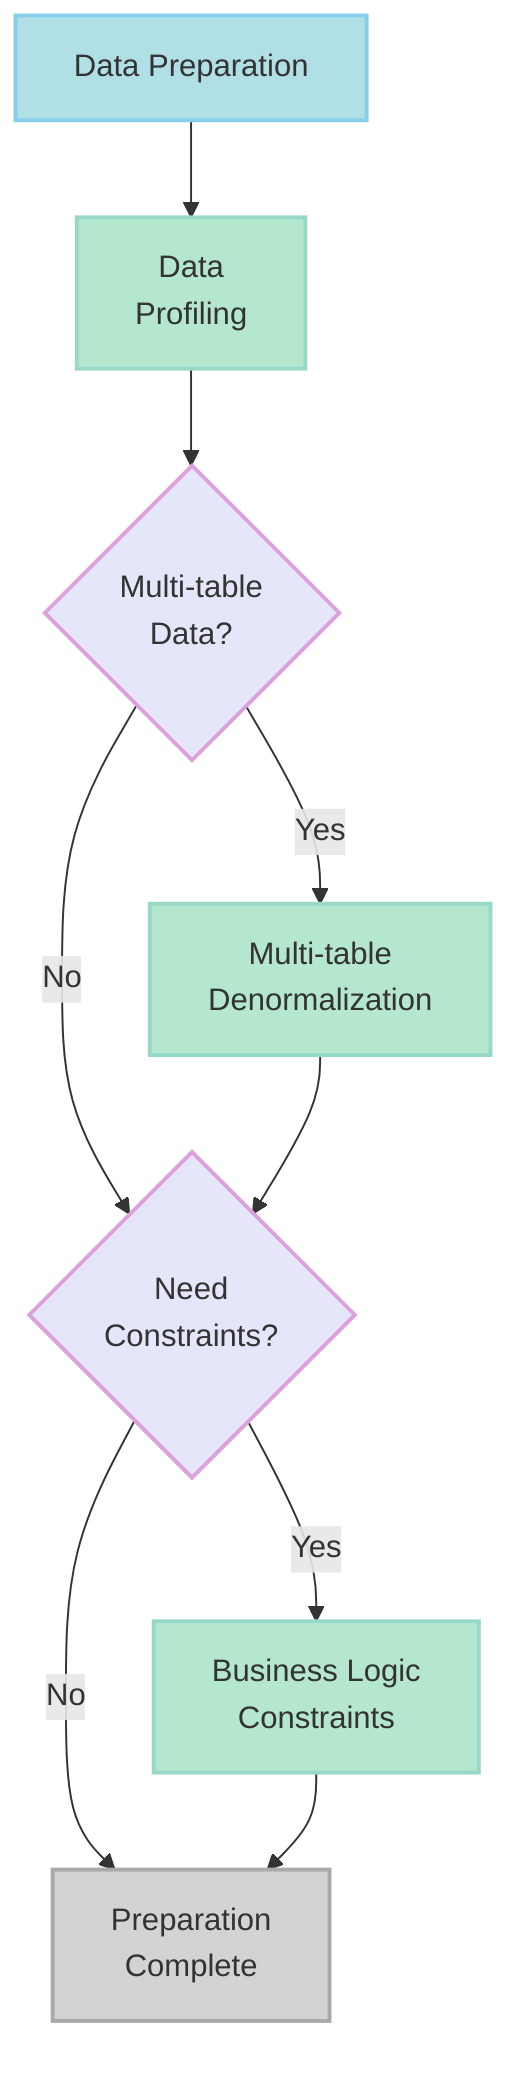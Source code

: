 flowchart
    Start[Data Preparation] --> Describer[Data<br/>Profiling]
    Describer --> MultiTable{Multi-table<br/>Data?}
    MultiTable -->|Yes| Denormalize[Multi-table<br/>Denormalization]
    MultiTable -->|No| ConstraintCheck{Need<br/>Constraints?}
    Denormalize --> ConstraintCheck
    
    ConstraintCheck -->|Yes| Constraints[Business Logic<br/>Constraints]
    ConstraintCheck -->|No| Complete[Preparation<br/>Complete]
    Constraints --> Complete

    %% Macaron color scheme
    style Start fill:#B0E0E6,stroke:#87CEEB,stroke-width:2px,color:#333
    style Describer fill:#B4E7CE,stroke:#98D8C8,stroke-width:2px,color:#333
    style MultiTable fill:#E6E6FA,stroke:#DDA0DD,stroke-width:2px,color:#333
    style Denormalize fill:#B4E7CE,stroke:#98D8C8,stroke-width:2px,color:#333
    style ConstraintCheck fill:#E6E6FA,stroke:#DDA0DD,stroke-width:2px,color:#333
    style Constraints fill:#B4E7CE,stroke:#98D8C8,stroke-width:2px,color:#333
    style Complete fill:#D3D3D3,stroke:#A9A9A9,stroke-width:2px,color:#333